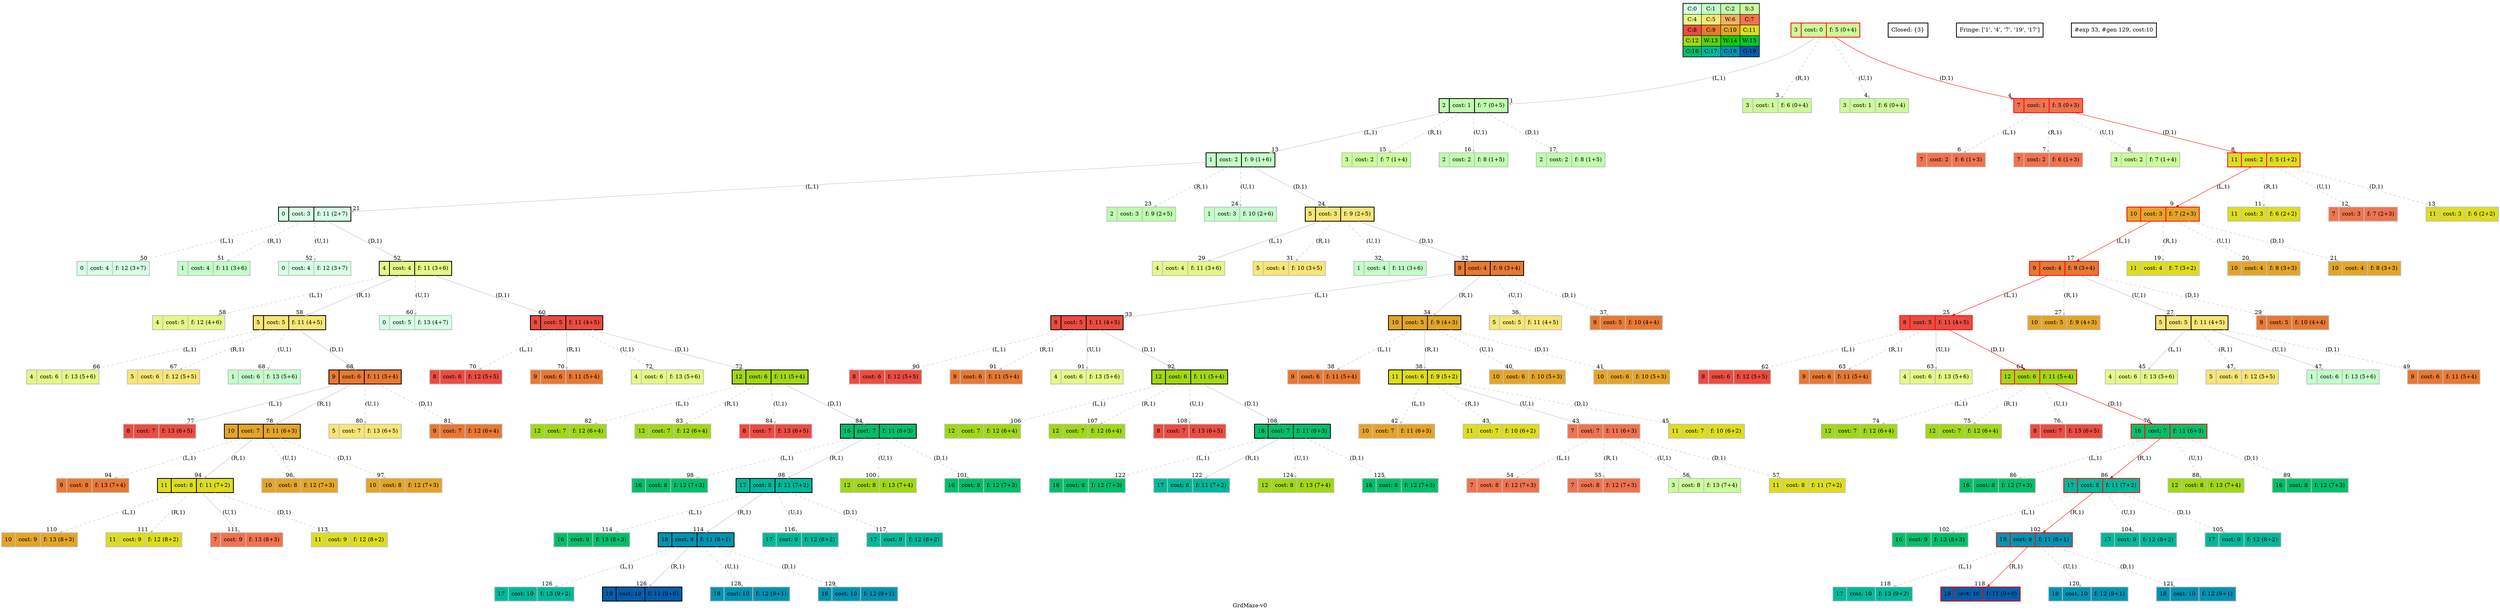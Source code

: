 digraph GrdMaze { label="GrdMaze-v0" nodesep=1 ranksep="1.2" node [shape=record penwidth=2] edge [arrowsize=0.7] 
subgraph MAP {label=Map;map [shape=plaintext label=<<table border="1" cellpadding="5" cellspacing="0" cellborder="1"><tr><td bgcolor="0.39803922 0.15947579 0.99679532 1.        ">C:0</td><td bgcolor="0.35098039 0.23194764 0.99315867 1.        ">C:1</td><td bgcolor="0.29607843 0.31486959 0.98720184 1.        ">C:2</td><td bgcolor="0.24901961 0.38410575 0.98063477 1.        ">S:3</td></tr><tr><td bgcolor="0.19411765 0.46220388 0.97128103 1.        ">C:4</td><td bgcolor="0.14705882 0.52643216 0.96182564 1.        ">C:5</td><td bgcolor="0.09215686 0.59770746 0.94913494 1.        ">W:6</td><td bgcolor="0.0372549  0.66454018 0.93467977 1.        ">C:7</td></tr><tr><td bgcolor="0.00980392 0.71791192 0.92090552 1.        ">C:8</td><td bgcolor="0.06470588 0.77520398 0.9032472  1.        ">C:9</td><td bgcolor="0.11176471 0.81974048 0.88677369 1.        ">C:10</td><td bgcolor="0.16666667 0.8660254  0.8660254  1.        ">C:11</td></tr><tr><td bgcolor="0.21372549 0.9005867  0.84695821 1.        ">C:12</td><td bgcolor="0.26862745 0.93467977 0.82325295 1.        ">W:13</td><td bgcolor="0.32352941 0.96182564 0.79801723 1.        ">W:14</td><td bgcolor="0.37058824 0.97940977 0.77520398 1.        ">W:15</td></tr><tr><td bgcolor="0.4254902  0.99315867 0.74725253 1.        ">C:16</td><td bgcolor="0.47254902 0.99907048 0.72218645 1.        ">C:17</td><td bgcolor="0.52745098 0.99907048 0.69169844 1.        ">C:18</td><td bgcolor="0.5745098  0.99315867 0.66454018 1.        ">G:19</td></tr></table>>]} 
"0_3" [label="<f0>3 |<f1> cost: 0 |<f2> f: 5 (0+4)", style=filled color=grey fillcolor="0.24901961 0.38410575 0.98063477 1.        "];  
"0_3" [label="<f0>3 |<f1> cost: 0 |<f2> f: 5 (0+4)", style=filled color=black color=red fillcolor="0.24901961 0.38410575 0.98063477 1.        "];  "0_3.2-0" [label="<f0>2 |<f1> cost: 1 |<f2> f: 7 (0+5)", style=filled color=grey fillcolor="0.29607843 0.31486959 0.98720184 1.        "];   "0_3" -> "0_3.2-0" [label="(L,1)" headlabel=" 1 " style="" color=grey ]; "0_c" [label="Closed: {3}" shape=box]; "0_fr" [label="Fringe: []" shape=box];
"0_3.3-1" [label="<f0>3 |<f1> cost: 1 |<f2> f: 6 (0+4)", style=filled color=grey fillcolor="0.24901961 0.38410575 0.98063477 1.        "];   "0_3" -> "0_3.3-1" [label="(R,1)" headlabel=" 3 " style="dashed" color=grey ]; "0_c" [label="Closed: {3}" shape=box]; "0_fr" [label="Fringe: ['2']" shape=box];
"0_3.3-2" [label="<f0>3 |<f1> cost: 1 |<f2> f: 6 (0+4)", style=filled color=grey fillcolor="0.24901961 0.38410575 0.98063477 1.        "];   "0_3" -> "0_3.3-2" [label="(U,1)" headlabel=" 4 " style="dashed" color=grey ]; "0_c" [label="Closed: {3}" shape=box]; "0_fr" [label="Fringe: ['2']" shape=box];
"0_3.7-3" [label="<f0>7 |<f1> cost: 1 |<f2> f: 5 (0+3)", style=filled color=grey color=red fillcolor="0.0372549  0.66454018 0.93467977 1.        "];   "0_3" -> "0_3.7-3" [label="(D,1)" headlabel=" 4 " style="" color=grey color=red ]; "0_c" [label="Closed: {3}" shape=box]; "0_fr" [label="Fringe: ['2']" shape=box];
"0_3.7.7-0" [label="<f0>7 |<f1> cost: 2 |<f2> f: 6 (1+3)", style=filled color=grey fillcolor="0.0372549  0.66454018 0.93467977 1.        "];   "0_3.7-3" -> "0_3.7.7-0" [label="(L,1)" headlabel=" 6 " style="dashed" color=grey ]; "0_c" [label="Closed: {3}" shape=box]; "0_fr" [label="Fringe: ['2']" shape=box];
"0_3.7.7-1" [label="<f0>7 |<f1> cost: 2 |<f2> f: 6 (1+3)", style=filled color=grey fillcolor="0.0372549  0.66454018 0.93467977 1.        "];   "0_3.7-3" -> "0_3.7.7-1" [label="(R,1)" headlabel=" 7 " style="dashed" color=grey ]; "0_c" [label="Closed: {3}" shape=box]; "0_fr" [label="Fringe: ['2']" shape=box];
"0_3.7.3-2" [label="<f0>3 |<f1> cost: 2 |<f2> f: 7 (1+4)", style=filled color=grey fillcolor="0.24901961 0.38410575 0.98063477 1.        "];   "0_3.7-3" -> "0_3.7.3-2" [label="(U,1)" headlabel=" 8 " style="dashed" color=grey ]; "0_c" [label="Closed: {3}" shape=box]; "0_fr" [label="Fringe: ['2']" shape=box];
"0_3.7-3" [label="<f0>7 |<f1> cost: 1 |<f2> f: 5 (0+3)", style=filled color=black color=red fillcolor="0.0372549  0.66454018 0.93467977 1.        "];  "0_3.7.11-3" [label="<f0>11 |<f1> cost: 2 |<f2> f: 5 (1+2)", style=filled color=grey color=red fillcolor="0.16666667 0.8660254  0.8660254  1.        "];   "0_3.7-3" -> "0_3.7.11-3" [label="(D,1)" headlabel=" 8 " style="" color=grey color=red ]; "0_c" [label="Closed: {3}" shape=box]; "0_fr" [label="Fringe: ['2']" shape=box];
"0_3.7.11-3" [label="<f0>11 |<f1> cost: 2 |<f2> f: 5 (1+2)", style=filled color=black color=red fillcolor="0.16666667 0.8660254  0.8660254  1.        "];  "0_3.7.11.10-0" [label="<f0>10 |<f1> cost: 3 |<f2> f: 7 (2+3)", style=filled color=grey color=red fillcolor="0.11176471 0.81974048 0.88677369 1.        "];   "0_3.7.11-3" -> "0_3.7.11.10-0" [label="(L,1)" headlabel=" 9 " style="" color=grey color=red ]; "0_c" [label="Closed: {3}" shape=box]; "0_fr" [label="Fringe: ['2']" shape=box];
"0_3.7.11.11-1" [label="<f0>11 |<f1> cost: 3 |<f2> f: 6 (2+2)", style=filled color=grey fillcolor="0.16666667 0.8660254  0.8660254  1.        "];   "0_3.7.11-3" -> "0_3.7.11.11-1" [label="(R,1)" headlabel=" 11 " style="dashed" color=grey ]; "0_c" [label="Closed: {3}" shape=box]; "0_fr" [label="Fringe: ['2', '10']" shape=box];
"0_3.7.11.7-2" [label="<f0>7 |<f1> cost: 3 |<f2> f: 7 (2+3)", style=filled color=grey fillcolor="0.0372549  0.66454018 0.93467977 1.        "];   "0_3.7.11-3" -> "0_3.7.11.7-2" [label="(U,1)" headlabel=" 12 " style="dashed" color=grey ]; "0_c" [label="Closed: {3}" shape=box]; "0_fr" [label="Fringe: ['2', '10']" shape=box];
"0_3.7.11.11-3" [label="<f0>11 |<f1> cost: 3 |<f2> f: 6 (2+2)", style=filled color=grey fillcolor="0.16666667 0.8660254  0.8660254  1.        "];   "0_3.7.11-3" -> "0_3.7.11.11-3" [label="(D,1)" headlabel=" 13 " style="dashed" color=grey ]; "0_c" [label="Closed: {3}" shape=box]; "0_fr" [label="Fringe: ['2', '10']" shape=box];
"0_3.2-0" [label="<f0>2 |<f1> cost: 1 |<f2> f: 7 (0+5)", style=filled color=black fillcolor="0.29607843 0.31486959 0.98720184 1.        "];  "0_3.2.1-0" [label="<f0>1 |<f1> cost: 2 |<f2> f: 9 (1+6)", style=filled color=grey fillcolor="0.35098039 0.23194764 0.99315867 1.        "];   "0_3.2-0" -> "0_3.2.1-0" [label="(L,1)" headlabel=" 13 " style="" color=grey ]; "0_c" [label="Closed: {3}" shape=box]; "0_fr" [label="Fringe: ['10']" shape=box];
"0_3.2.3-1" [label="<f0>3 |<f1> cost: 2 |<f2> f: 7 (1+4)", style=filled color=grey fillcolor="0.24901961 0.38410575 0.98063477 1.        "];   "0_3.2-0" -> "0_3.2.3-1" [label="(R,1)" headlabel=" 15 " style="dashed" color=grey ]; "0_c" [label="Closed: {3}" shape=box]; "0_fr" [label="Fringe: ['10', '1']" shape=box];
"0_3.2.2-2" [label="<f0>2 |<f1> cost: 2 |<f2> f: 8 (1+5)", style=filled color=grey fillcolor="0.29607843 0.31486959 0.98720184 1.        "];   "0_3.2-0" -> "0_3.2.2-2" [label="(U,1)" headlabel=" 16 " style="dashed" color=grey ]; "0_c" [label="Closed: {3}" shape=box]; "0_fr" [label="Fringe: ['10', '1']" shape=box];
"0_3.2.2-3" [label="<f0>2 |<f1> cost: 2 |<f2> f: 8 (1+5)", style=filled color=grey fillcolor="0.29607843 0.31486959 0.98720184 1.        "];   "0_3.2-0" -> "0_3.2.2-3" [label="(D,1)" headlabel=" 17 " style="dashed" color=grey ]; "0_c" [label="Closed: {3}" shape=box]; "0_fr" [label="Fringe: ['10', '1']" shape=box];
"0_3.7.11.10-0" [label="<f0>10 |<f1> cost: 3 |<f2> f: 7 (2+3)", style=filled color=black color=red fillcolor="0.11176471 0.81974048 0.88677369 1.        "];  "0_3.7.11.10.9-0" [label="<f0>9 |<f1> cost: 4 |<f2> f: 9 (3+4)", style=filled color=grey color=red fillcolor="0.06470588 0.77520398 0.9032472  1.        "];   "0_3.7.11.10-0" -> "0_3.7.11.10.9-0" [label="(L,1)" headlabel=" 17 " style="" color=grey color=red ]; "0_c" [label="Closed: {3}" shape=box]; "0_fr" [label="Fringe: ['1']" shape=box];
"0_3.7.11.10.11-1" [label="<f0>11 |<f1> cost: 4 |<f2> f: 7 (3+2)", style=filled color=grey fillcolor="0.16666667 0.8660254  0.8660254  1.        "];   "0_3.7.11.10-0" -> "0_3.7.11.10.11-1" [label="(R,1)" headlabel=" 19 " style="dashed" color=grey ]; "0_c" [label="Closed: {3}" shape=box]; "0_fr" [label="Fringe: ['1', '9']" shape=box];
"0_3.7.11.10.10-2" [label="<f0>10 |<f1> cost: 4 |<f2> f: 8 (3+3)", style=filled color=grey fillcolor="0.11176471 0.81974048 0.88677369 1.        "];   "0_3.7.11.10-0" -> "0_3.7.11.10.10-2" [label="(U,1)" headlabel=" 20 " style="dashed" color=grey ]; "0_c" [label="Closed: {3}" shape=box]; "0_fr" [label="Fringe: ['1', '9']" shape=box];
"0_3.7.11.10.10-3" [label="<f0>10 |<f1> cost: 4 |<f2> f: 8 (3+3)", style=filled color=grey fillcolor="0.11176471 0.81974048 0.88677369 1.        "];   "0_3.7.11.10-0" -> "0_3.7.11.10.10-3" [label="(D,1)" headlabel=" 21 " style="dashed" color=grey ]; "0_c" [label="Closed: {3}" shape=box]; "0_fr" [label="Fringe: ['1', '9']" shape=box];
"0_3.2.1-0" [label="<f0>1 |<f1> cost: 2 |<f2> f: 9 (1+6)", style=filled color=black fillcolor="0.35098039 0.23194764 0.99315867 1.        "];  "0_3.2.1.0-0" [label="<f0>0 |<f1> cost: 3 |<f2> f: 11 (2+7)", style=filled color=grey fillcolor="0.39803922 0.15947579 0.99679532 1.        "];   "0_3.2.1-0" -> "0_3.2.1.0-0" [label="(L,1)" headlabel=" 21 " style="" color=grey ]; "0_c" [label="Closed: {3}" shape=box]; "0_fr" [label="Fringe: ['9']" shape=box];
"0_3.2.1.2-1" [label="<f0>2 |<f1> cost: 3 |<f2> f: 9 (2+5)", style=filled color=grey fillcolor="0.29607843 0.31486959 0.98720184 1.        "];   "0_3.2.1-0" -> "0_3.2.1.2-1" [label="(R,1)" headlabel=" 23 " style="dashed" color=grey ]; "0_c" [label="Closed: {3}" shape=box]; "0_fr" [label="Fringe: ['9', '0']" shape=box];
"0_3.2.1.1-2" [label="<f0>1 |<f1> cost: 3 |<f2> f: 10 (2+6)", style=filled color=grey fillcolor="0.35098039 0.23194764 0.99315867 1.        "];   "0_3.2.1-0" -> "0_3.2.1.1-2" [label="(U,1)" headlabel=" 24 " style="dashed" color=grey ]; "0_c" [label="Closed: {3}" shape=box]; "0_fr" [label="Fringe: ['9', '0']" shape=box];
"0_3.2.1.5-3" [label="<f0>5 |<f1> cost: 3 |<f2> f: 9 (2+5)", style=filled color=grey fillcolor="0.14705882 0.52643216 0.96182564 1.        "];   "0_3.2.1-0" -> "0_3.2.1.5-3" [label="(D,1)" headlabel=" 24 " style="" color=grey ]; "0_c" [label="Closed: {3}" shape=box]; "0_fr" [label="Fringe: ['9', '0']" shape=box];
"0_3.7.11.10.9-0" [label="<f0>9 |<f1> cost: 4 |<f2> f: 9 (3+4)", style=filled color=black color=red fillcolor="0.06470588 0.77520398 0.9032472  1.        "];  "0_3.7.11.10.9.8-0" [label="<f0>8 |<f1> cost: 5 |<f2> f: 11 (4+5)", style=filled color=grey color=red fillcolor="0.00980392 0.71791192 0.92090552 1.        "];   "0_3.7.11.10.9-0" -> "0_3.7.11.10.9.8-0" [label="(L,1)" headlabel=" 25 " style="" color=grey color=red ]; "0_c" [label="Closed: {3}" shape=box]; "0_fr" [label="Fringe: ['0', '5']" shape=box];
"0_3.7.11.10.9.10-1" [label="<f0>10 |<f1> cost: 5 |<f2> f: 9 (4+3)", style=filled color=grey fillcolor="0.11176471 0.81974048 0.88677369 1.        "];   "0_3.7.11.10.9-0" -> "0_3.7.11.10.9.10-1" [label="(R,1)" headlabel=" 27 " style="dashed" color=grey ]; "0_c" [label="Closed: {3}" shape=box]; "0_fr" [label="Fringe: ['0', '5', '8']" shape=box];
"0_3.7.11.10.9.5-2" [label="<f0>5 |<f1> cost: 5 |<f2> f: 11 (4+5)", style=filled color=grey fillcolor="0.14705882 0.52643216 0.96182564 1.        "];   "0_3.7.11.10.9-0" -> "0_3.7.11.10.9.5-2" [label="(U,1)" headlabel=" 27 " style="" color=grey ]; "0_c" [label="Closed: {3}" shape=box]; "0_fr" [label="Fringe: ['0', '5', '8']" shape=box];
"0_3.7.11.10.9.9-3" [label="<f0>9 |<f1> cost: 5 |<f2> f: 10 (4+4)", style=filled color=grey fillcolor="0.06470588 0.77520398 0.9032472  1.        "];   "0_3.7.11.10.9-0" -> "0_3.7.11.10.9.9-3" [label="(D,1)" headlabel=" 29 " style="dashed" color=grey ]; "0_c" [label="Closed: {3}" shape=box]; "0_fr" [label="Fringe: ['0', '5', '8']" shape=box];
"0_3.2.1.5-3" [label="<f0>5 |<f1> cost: 3 |<f2> f: 9 (2+5)", style=filled color=black fillcolor="0.14705882 0.52643216 0.96182564 1.        "];  "0_3.2.1.5.4-0" [label="<f0>4 |<f1> cost: 4 |<f2> f: 11 (3+6)", style=filled color=grey fillcolor="0.19411765 0.46220388 0.97128103 1.        "];   "0_3.2.1.5-3" -> "0_3.2.1.5.4-0" [label="(L,1)" headlabel=" 29 " style="" color=grey ]; "0_c" [label="Closed: {3}" shape=box]; "0_fr" [label="Fringe: ['0', '8']" shape=box];
"0_3.2.1.5.5-1" [label="<f0>5 |<f1> cost: 4 |<f2> f: 10 (3+5)", style=filled color=grey fillcolor="0.14705882 0.52643216 0.96182564 1.        "];   "0_3.2.1.5-3" -> "0_3.2.1.5.5-1" [label="(R,1)" headlabel=" 31 " style="dashed" color=grey ]; "0_c" [label="Closed: {3}" shape=box]; "0_fr" [label="Fringe: ['0', '8', '4']" shape=box];
"0_3.2.1.5.1-2" [label="<f0>1 |<f1> cost: 4 |<f2> f: 11 (3+6)", style=filled color=grey fillcolor="0.35098039 0.23194764 0.99315867 1.        "];   "0_3.2.1.5-3" -> "0_3.2.1.5.1-2" [label="(U,1)" headlabel=" 32 " style="dashed" color=grey ]; "0_c" [label="Closed: {3}" shape=box]; "0_fr" [label="Fringe: ['0', '8', '4']" shape=box];
"0_3.2.1.5.9-3" [label="<f0>9 |<f1> cost: 4 |<f2> f: 9 (3+4)", style=filled color=grey fillcolor="0.06470588 0.77520398 0.9032472  1.        "];   "0_3.2.1.5-3" -> "0_3.2.1.5.9-3" [label="(D,1)" headlabel=" 32 " style="" color=grey ]; "0_c" [label="Closed: {3}" shape=box]; "0_fr" [label="Fringe: ['0', '8', '4']" shape=box];
"0_3.2.1.5.9-3" [label="<f0>9 |<f1> cost: 4 |<f2> f: 9 (3+4)", style=filled color=black fillcolor="0.06470588 0.77520398 0.9032472  1.        "];  "0_3.2.1.5.9.8-0" [label="<f0>8 |<f1> cost: 5 |<f2> f: 11 (4+5)", style=filled color=grey fillcolor="0.00980392 0.71791192 0.92090552 1.        "];   "0_3.2.1.5.9-3" -> "0_3.2.1.5.9.8-0" [label="(L,1)" headlabel=" 33 " style="" color=grey ]; "0_c" [label="Closed: {3}" shape=box]; "0_fr" [label="Fringe: ['0', '8', '4']" shape=box];
"0_3.2.1.5.9.10-1" [label="<f0>10 |<f1> cost: 5 |<f2> f: 9 (4+3)", style=filled color=grey fillcolor="0.11176471 0.81974048 0.88677369 1.        "];   "0_3.2.1.5.9-3" -> "0_3.2.1.5.9.10-1" [label="(R,1)" headlabel=" 34 " style="" color=grey ]; "0_c" [label="Closed: {3}" shape=box]; "0_fr" [label="Fringe: ['0', '8', '4']" shape=box];
"0_3.2.1.5.9.5-2" [label="<f0>5 |<f1> cost: 5 |<f2> f: 11 (4+5)", style=filled color=grey fillcolor="0.14705882 0.52643216 0.96182564 1.        "];   "0_3.2.1.5.9-3" -> "0_3.2.1.5.9.5-2" [label="(U,1)" headlabel=" 36 " style="dashed" color=grey ]; "0_c" [label="Closed: {3}" shape=box]; "0_fr" [label="Fringe: ['0', '8', '4', '10']" shape=box];
"0_3.2.1.5.9.9-3" [label="<f0>9 |<f1> cost: 5 |<f2> f: 10 (4+4)", style=filled color=grey fillcolor="0.06470588 0.77520398 0.9032472  1.        "];   "0_3.2.1.5.9-3" -> "0_3.2.1.5.9.9-3" [label="(D,1)" headlabel=" 37 " style="dashed" color=grey ]; "0_c" [label="Closed: {3}" shape=box]; "0_fr" [label="Fringe: ['0', '8', '4', '10']" shape=box];
"0_3.2.1.5.9.10.9-0" [label="<f0>9 |<f1> cost: 6 |<f2> f: 11 (5+4)", style=filled color=grey fillcolor="0.06470588 0.77520398 0.9032472  1.        "];   "0_3.2.1.5.9.10-1" -> "0_3.2.1.5.9.10.9-0" [label="(L,1)" headlabel=" 38 " style="dashed" color=grey ]; "0_c" [label="Closed: {3}" shape=box]; "0_fr" [label="Fringe: ['0', '8', '4']" shape=box];
"0_3.2.1.5.9.10-1" [label="<f0>10 |<f1> cost: 5 |<f2> f: 9 (4+3)", style=filled color=black fillcolor="0.11176471 0.81974048 0.88677369 1.        "];  "0_3.2.1.5.9.10.11-1" [label="<f0>11 |<f1> cost: 6 |<f2> f: 9 (5+2)", style=filled color=grey fillcolor="0.16666667 0.8660254  0.8660254  1.        "];   "0_3.2.1.5.9.10-1" -> "0_3.2.1.5.9.10.11-1" [label="(R,1)" headlabel=" 38 " style="" color=grey ]; "0_c" [label="Closed: {3}" shape=box]; "0_fr" [label="Fringe: ['0', '8', '4']" shape=box];
"0_3.2.1.5.9.10.10-2" [label="<f0>10 |<f1> cost: 6 |<f2> f: 10 (5+3)", style=filled color=grey fillcolor="0.11176471 0.81974048 0.88677369 1.        "];   "0_3.2.1.5.9.10-1" -> "0_3.2.1.5.9.10.10-2" [label="(U,1)" headlabel=" 40 " style="dashed" color=grey ]; "0_c" [label="Closed: {3}" shape=box]; "0_fr" [label="Fringe: ['0', '8', '4', '11']" shape=box];
"0_3.2.1.5.9.10.10-3" [label="<f0>10 |<f1> cost: 6 |<f2> f: 10 (5+3)", style=filled color=grey fillcolor="0.11176471 0.81974048 0.88677369 1.        "];   "0_3.2.1.5.9.10-1" -> "0_3.2.1.5.9.10.10-3" [label="(D,1)" headlabel=" 41 " style="dashed" color=grey ]; "0_c" [label="Closed: {3}" shape=box]; "0_fr" [label="Fringe: ['0', '8', '4', '11']" shape=box];
"0_3.2.1.5.9.10.11.10-0" [label="<f0>10 |<f1> cost: 7 |<f2> f: 11 (6+3)", style=filled color=grey fillcolor="0.11176471 0.81974048 0.88677369 1.        "];   "0_3.2.1.5.9.10.11-1" -> "0_3.2.1.5.9.10.11.10-0" [label="(L,1)" headlabel=" 42 " style="dashed" color=grey ]; "0_c" [label="Closed: {3}" shape=box]; "0_fr" [label="Fringe: ['0', '8', '4']" shape=box];
"0_3.2.1.5.9.10.11.11-1" [label="<f0>11 |<f1> cost: 7 |<f2> f: 10 (6+2)", style=filled color=grey fillcolor="0.16666667 0.8660254  0.8660254  1.        "];   "0_3.2.1.5.9.10.11-1" -> "0_3.2.1.5.9.10.11.11-1" [label="(R,1)" headlabel=" 43 " style="dashed" color=grey ]; "0_c" [label="Closed: {3}" shape=box]; "0_fr" [label="Fringe: ['0', '8', '4']" shape=box];
"0_3.2.1.5.9.10.11-1" [label="<f0>11 |<f1> cost: 6 |<f2> f: 9 (5+2)", style=filled color=black fillcolor="0.16666667 0.8660254  0.8660254  1.        "];  "0_3.2.1.5.9.10.11.7-2" [label="<f0>7 |<f1> cost: 7 |<f2> f: 11 (6+3)", style=filled color=grey fillcolor="0.0372549  0.66454018 0.93467977 1.        "];   "0_3.2.1.5.9.10.11-1" -> "0_3.2.1.5.9.10.11.7-2" [label="(U,1)" headlabel=" 43 " style="" color=grey ]; "0_c" [label="Closed: {3}" shape=box]; "0_fr" [label="Fringe: ['0', '8', '4']" shape=box];
"0_3.2.1.5.9.10.11.11-3" [label="<f0>11 |<f1> cost: 7 |<f2> f: 10 (6+2)", style=filled color=grey fillcolor="0.16666667 0.8660254  0.8660254  1.        "];   "0_3.2.1.5.9.10.11-1" -> "0_3.2.1.5.9.10.11.11-3" [label="(D,1)" headlabel=" 45 " style="dashed" color=grey ]; "0_c" [label="Closed: {3}" shape=box]; "0_fr" [label="Fringe: ['0', '8', '4', '7']" shape=box];
"0_3.7.11.10.9.5-2" [label="<f0>5 |<f1> cost: 5 |<f2> f: 11 (4+5)", style=filled color=black fillcolor="0.14705882 0.52643216 0.96182564 1.        "];  "0_3.7.11.10.9.5.4-0" [label="<f0>4 |<f1> cost: 6 |<f2> f: 13 (5+6)", style=filled color=grey fillcolor="0.19411765 0.46220388 0.97128103 1.        "];   "0_3.7.11.10.9.5-2" -> "0_3.7.11.10.9.5.4-0" [label="(L,1)" headlabel=" 45 " style="" color=grey ]; "0_c" [label="Closed: {3}" shape=box]; "0_fr" [label="Fringe: ['0', '8', '4', '7']" shape=box];
"0_3.7.11.10.9.5.5-1" [label="<f0>5 |<f1> cost: 6 |<f2> f: 12 (5+5)", style=filled color=grey fillcolor="0.14705882 0.52643216 0.96182564 1.        "];   "0_3.7.11.10.9.5-2" -> "0_3.7.11.10.9.5.5-1" [label="(R,1)" headlabel=" 47 " style="dashed" color=grey ]; "0_c" [label="Closed: {3}" shape=box]; "0_fr" [label="Fringe: ['0', '8', '4', '7']" shape=box];
"0_3.7.11.10.9.5.1-2" [label="<f0>1 |<f1> cost: 6 |<f2> f: 13 (5+6)", style=filled color=grey fillcolor="0.35098039 0.23194764 0.99315867 1.        "];   "0_3.7.11.10.9.5-2" -> "0_3.7.11.10.9.5.1-2" [label="(U,1)" headlabel=" 47 " style="" color=grey ]; "0_c" [label="Closed: {3}" shape=box]; "0_fr" [label="Fringe: ['0', '8', '4', '7']" shape=box];
"0_3.7.11.10.9.5.9-3" [label="<f0>9 |<f1> cost: 6 |<f2> f: 11 (5+4)", style=filled color=grey fillcolor="0.06470588 0.77520398 0.9032472  1.        "];   "0_3.7.11.10.9.5-2" -> "0_3.7.11.10.9.5.9-3" [label="(D,1)" headlabel=" 49 " style="dashed" color=grey ]; "0_c" [label="Closed: {3}" shape=box]; "0_fr" [label="Fringe: ['0', '8', '4', '7', '1']" shape=box];
"0_3.2.1.0.0-0" [label="<f0>0 |<f1> cost: 4 |<f2> f: 12 (3+7)", style=filled color=grey fillcolor="0.39803922 0.15947579 0.99679532 1.        "];   "0_3.2.1.0-0" -> "0_3.2.1.0.0-0" [label="(L,1)" headlabel=" 50 " style="dashed" color=grey ]; "0_c" [label="Closed: {3}" shape=box]; "0_fr" [label="Fringe: ['8', '4', '7', '1']" shape=box];
"0_3.2.1.0.1-1" [label="<f0>1 |<f1> cost: 4 |<f2> f: 11 (3+6)", style=filled color=grey fillcolor="0.35098039 0.23194764 0.99315867 1.        "];   "0_3.2.1.0-0" -> "0_3.2.1.0.1-1" [label="(R,1)" headlabel=" 51 " style="dashed" color=grey ]; "0_c" [label="Closed: {3}" shape=box]; "0_fr" [label="Fringe: ['8', '4', '7', '1']" shape=box];
"0_3.2.1.0.0-2" [label="<f0>0 |<f1> cost: 4 |<f2> f: 12 (3+7)", style=filled color=grey fillcolor="0.39803922 0.15947579 0.99679532 1.        "];   "0_3.2.1.0-0" -> "0_3.2.1.0.0-2" [label="(U,1)" headlabel=" 52 " style="dashed" color=grey ]; "0_c" [label="Closed: {3}" shape=box]; "0_fr" [label="Fringe: ['8', '4', '7', '1']" shape=box];
"0_3.2.1.0-0" [label="<f0>0 |<f1> cost: 3 |<f2> f: 11 (2+7)", style=filled color=black fillcolor="0.39803922 0.15947579 0.99679532 1.        "];  "0_3.2.1.0.4-3" [label="<f0>4 |<f1> cost: 4 |<f2> f: 11 (3+6)", style=filled color=grey fillcolor="0.19411765 0.46220388 0.97128103 1.        "];   "0_3.2.1.0-0" -> "0_3.2.1.0.4-3" [label="(D,1)" headlabel=" 52 " style="" color=grey ]; "0_c" [label="Closed: {3}" shape=box]; "0_fr" [label="Fringe: ['8', '4', '7', '1']" shape=box];
"0_3.2.1.5.9.10.11.7.7-0" [label="<f0>7 |<f1> cost: 8 |<f2> f: 12 (7+3)", style=filled color=grey fillcolor="0.0372549  0.66454018 0.93467977 1.        "];   "0_3.2.1.5.9.10.11.7-2" -> "0_3.2.1.5.9.10.11.7.7-0" [label="(L,1)" headlabel=" 54 " style="dashed" color=grey ]; "0_c" [label="Closed: {3}" shape=box]; "0_fr" [label="Fringe: ['8', '4', '1']" shape=box];
"0_3.2.1.5.9.10.11.7.7-1" [label="<f0>7 |<f1> cost: 8 |<f2> f: 12 (7+3)", style=filled color=grey fillcolor="0.0372549  0.66454018 0.93467977 1.        "];   "0_3.2.1.5.9.10.11.7-2" -> "0_3.2.1.5.9.10.11.7.7-1" [label="(R,1)" headlabel=" 55 " style="dashed" color=grey ]; "0_c" [label="Closed: {3}" shape=box]; "0_fr" [label="Fringe: ['8', '4', '1']" shape=box];
"0_3.2.1.5.9.10.11.7.3-2" [label="<f0>3 |<f1> cost: 8 |<f2> f: 13 (7+4)", style=filled color=grey fillcolor="0.24901961 0.38410575 0.98063477 1.        "];   "0_3.2.1.5.9.10.11.7-2" -> "0_3.2.1.5.9.10.11.7.3-2" [label="(U,1)" headlabel=" 56 " style="dashed" color=grey ]; "0_c" [label="Closed: {3}" shape=box]; "0_fr" [label="Fringe: ['8', '4', '1']" shape=box];
"0_3.2.1.5.9.10.11.7.11-3" [label="<f0>11 |<f1> cost: 8 |<f2> f: 11 (7+2)", style=filled color=grey fillcolor="0.16666667 0.8660254  0.8660254  1.        "];   "0_3.2.1.5.9.10.11.7-2" -> "0_3.2.1.5.9.10.11.7.11-3" [label="(D,1)" headlabel=" 57 " style="dashed" color=grey ]; "0_c" [label="Closed: {3}" shape=box]; "0_fr" [label="Fringe: ['8', '4', '1']" shape=box];
"0_3.2.1.0.4.4-0" [label="<f0>4 |<f1> cost: 5 |<f2> f: 12 (4+6)", style=filled color=grey fillcolor="0.19411765 0.46220388 0.97128103 1.        "];   "0_3.2.1.0.4-3" -> "0_3.2.1.0.4.4-0" [label="(L,1)" headlabel=" 58 " style="dashed" color=grey ]; "0_c" [label="Closed: {3}" shape=box]; "0_fr" [label="Fringe: ['8', '1']" shape=box];
"0_3.2.1.0.4-3" [label="<f0>4 |<f1> cost: 4 |<f2> f: 11 (3+6)", style=filled color=black fillcolor="0.19411765 0.46220388 0.97128103 1.        "];  "0_3.2.1.0.4.5-1" [label="<f0>5 |<f1> cost: 5 |<f2> f: 11 (4+5)", style=filled color=grey fillcolor="0.14705882 0.52643216 0.96182564 1.        "];   "0_3.2.1.0.4-3" -> "0_3.2.1.0.4.5-1" [label="(R,1)" headlabel=" 58 " style="" color=grey ]; "0_c" [label="Closed: {3}" shape=box]; "0_fr" [label="Fringe: ['8', '1']" shape=box];
"0_3.2.1.0.4.0-2" [label="<f0>0 |<f1> cost: 5 |<f2> f: 13 (4+7)", style=filled color=grey fillcolor="0.39803922 0.15947579 0.99679532 1.        "];   "0_3.2.1.0.4-3" -> "0_3.2.1.0.4.0-2" [label="(U,1)" headlabel=" 60 " style="dashed" color=grey ]; "0_c" [label="Closed: {3}" shape=box]; "0_fr" [label="Fringe: ['8', '1', '5']" shape=box];
"0_3.2.1.0.4.8-3" [label="<f0>8 |<f1> cost: 5 |<f2> f: 11 (4+5)", style=filled color=grey fillcolor="0.00980392 0.71791192 0.92090552 1.        "];   "0_3.2.1.0.4-3" -> "0_3.2.1.0.4.8-3" [label="(D,1)" headlabel=" 60 " style="" color=grey ]; "0_c" [label="Closed: {3}" shape=box]; "0_fr" [label="Fringe: ['8', '1', '5']" shape=box];
"0_3.7.11.10.9.8.8-0" [label="<f0>8 |<f1> cost: 6 |<f2> f: 12 (5+5)", style=filled color=grey fillcolor="0.00980392 0.71791192 0.92090552 1.        "];   "0_3.7.11.10.9.8-0" -> "0_3.7.11.10.9.8.8-0" [label="(L,1)" headlabel=" 62 " style="dashed" color=grey ]; "0_c" [label="Closed: {3}" shape=box]; "0_fr" [label="Fringe: ['1', '5']" shape=box];
"0_3.7.11.10.9.8.9-1" [label="<f0>9 |<f1> cost: 6 |<f2> f: 11 (5+4)", style=filled color=grey fillcolor="0.06470588 0.77520398 0.9032472  1.        "];   "0_3.7.11.10.9.8-0" -> "0_3.7.11.10.9.8.9-1" [label="(R,1)" headlabel=" 63 " style="dashed" color=grey ]; "0_c" [label="Closed: {3}" shape=box]; "0_fr" [label="Fringe: ['1', '5']" shape=box];
"0_3.7.11.10.9.8-0" [label="<f0>8 |<f1> cost: 5 |<f2> f: 11 (4+5)", style=filled color=black color=red fillcolor="0.00980392 0.71791192 0.92090552 1.        "];  "0_3.7.11.10.9.8.4-2" [label="<f0>4 |<f1> cost: 6 |<f2> f: 13 (5+6)", style=filled color=grey fillcolor="0.19411765 0.46220388 0.97128103 1.        "];   "0_3.7.11.10.9.8-0" -> "0_3.7.11.10.9.8.4-2" [label="(U,1)" headlabel=" 63 " style="" color=grey ]; "0_c" [label="Closed: {3}" shape=box]; "0_fr" [label="Fringe: ['1', '5']" shape=box];
"0_3.7.11.10.9.8.12-3" [label="<f0>12 |<f1> cost: 6 |<f2> f: 11 (5+4)", style=filled color=grey color=red fillcolor="0.21372549 0.9005867  0.84695821 1.        "];   "0_3.7.11.10.9.8-0" -> "0_3.7.11.10.9.8.12-3" [label="(D,1)" headlabel=" 64 " style="" color=grey color=red ]; "0_c" [label="Closed: {3}" shape=box]; "0_fr" [label="Fringe: ['1', '5', '4']" shape=box];
"0_3.2.1.0.4.5.4-0" [label="<f0>4 |<f1> cost: 6 |<f2> f: 13 (5+6)", style=filled color=grey fillcolor="0.19411765 0.46220388 0.97128103 1.        "];   "0_3.2.1.0.4.5-1" -> "0_3.2.1.0.4.5.4-0" [label="(L,1)" headlabel=" 66 " style="dashed" color=grey ]; "0_c" [label="Closed: {3}" shape=box]; "0_fr" [label="Fringe: ['1', '4', '12']" shape=box];
"0_3.2.1.0.4.5.5-1" [label="<f0>5 |<f1> cost: 6 |<f2> f: 12 (5+5)", style=filled color=grey fillcolor="0.14705882 0.52643216 0.96182564 1.        "];   "0_3.2.1.0.4.5-1" -> "0_3.2.1.0.4.5.5-1" [label="(R,1)" headlabel=" 67 " style="dashed" color=grey ]; "0_c" [label="Closed: {3}" shape=box]; "0_fr" [label="Fringe: ['1', '4', '12']" shape=box];
"0_3.2.1.0.4.5.1-2" [label="<f0>1 |<f1> cost: 6 |<f2> f: 13 (5+6)", style=filled color=grey fillcolor="0.35098039 0.23194764 0.99315867 1.        "];   "0_3.2.1.0.4.5-1" -> "0_3.2.1.0.4.5.1-2" [label="(U,1)" headlabel=" 68 " style="dashed" color=grey ]; "0_c" [label="Closed: {3}" shape=box]; "0_fr" [label="Fringe: ['1', '4', '12']" shape=box];
"0_3.2.1.0.4.5-1" [label="<f0>5 |<f1> cost: 5 |<f2> f: 11 (4+5)", style=filled color=black fillcolor="0.14705882 0.52643216 0.96182564 1.        "];  "0_3.2.1.0.4.5.9-3" [label="<f0>9 |<f1> cost: 6 |<f2> f: 11 (5+4)", style=filled color=grey fillcolor="0.06470588 0.77520398 0.9032472  1.        "];   "0_3.2.1.0.4.5-1" -> "0_3.2.1.0.4.5.9-3" [label="(D,1)" headlabel=" 68 " style="" color=grey ]; "0_c" [label="Closed: {3}" shape=box]; "0_fr" [label="Fringe: ['1', '4', '12']" shape=box];
"0_3.2.1.0.4.8.8-0" [label="<f0>8 |<f1> cost: 6 |<f2> f: 12 (5+5)", style=filled color=grey fillcolor="0.00980392 0.71791192 0.92090552 1.        "];   "0_3.2.1.0.4.8-3" -> "0_3.2.1.0.4.8.8-0" [label="(L,1)" headlabel=" 70 " style="dashed" color=grey ]; "0_c" [label="Closed: {3}" shape=box]; "0_fr" [label="Fringe: ['1', '4', '12', '9']" shape=box];
"0_3.2.1.0.4.8-3" [label="<f0>8 |<f1> cost: 5 |<f2> f: 11 (4+5)", style=filled color=black fillcolor="0.00980392 0.71791192 0.92090552 1.        "];  "0_3.2.1.0.4.8.9-1" [label="<f0>9 |<f1> cost: 6 |<f2> f: 11 (5+4)", style=filled color=grey fillcolor="0.06470588 0.77520398 0.9032472  1.        "];   "0_3.2.1.0.4.8-3" -> "0_3.2.1.0.4.8.9-1" [label="(R,1)" headlabel=" 70 " style="" color=grey ]; "0_c" [label="Closed: {3}" shape=box]; "0_fr" [label="Fringe: ['1', '4', '12', '9']" shape=box];
"0_3.2.1.0.4.8.4-2" [label="<f0>4 |<f1> cost: 6 |<f2> f: 13 (5+6)", style=filled color=grey fillcolor="0.19411765 0.46220388 0.97128103 1.        "];   "0_3.2.1.0.4.8-3" -> "0_3.2.1.0.4.8.4-2" [label="(U,1)" headlabel=" 72 " style="dashed" color=grey ]; "0_c" [label="Closed: {3}" shape=box]; "0_fr" [label="Fringe: ['1', '4', '12', '9']" shape=box];
"0_3.2.1.0.4.8.12-3" [label="<f0>12 |<f1> cost: 6 |<f2> f: 11 (5+4)", style=filled color=grey fillcolor="0.21372549 0.9005867  0.84695821 1.        "];   "0_3.2.1.0.4.8-3" -> "0_3.2.1.0.4.8.12-3" [label="(D,1)" headlabel=" 72 " style="" color=grey ]; "0_c" [label="Closed: {3}" shape=box]; "0_fr" [label="Fringe: ['1', '4', '12', '9']" shape=box];
"0_3.7.11.10.9.8.12.12-0" [label="<f0>12 |<f1> cost: 7 |<f2> f: 12 (6+4)", style=filled color=grey fillcolor="0.21372549 0.9005867  0.84695821 1.        "];   "0_3.7.11.10.9.8.12-3" -> "0_3.7.11.10.9.8.12.12-0" [label="(L,1)" headlabel=" 74 " style="dashed" color=grey ]; "0_c" [label="Closed: {3}" shape=box]; "0_fr" [label="Fringe: ['1', '4', '9']" shape=box];
"0_3.7.11.10.9.8.12.12-1" [label="<f0>12 |<f1> cost: 7 |<f2> f: 12 (6+4)", style=filled color=grey fillcolor="0.21372549 0.9005867  0.84695821 1.        "];   "0_3.7.11.10.9.8.12-3" -> "0_3.7.11.10.9.8.12.12-1" [label="(R,1)" headlabel=" 75 " style="dashed" color=grey ]; "0_c" [label="Closed: {3}" shape=box]; "0_fr" [label="Fringe: ['1', '4', '9']" shape=box];
"0_3.7.11.10.9.8.12.8-2" [label="<f0>8 |<f1> cost: 7 |<f2> f: 13 (6+5)", style=filled color=grey fillcolor="0.00980392 0.71791192 0.92090552 1.        "];   "0_3.7.11.10.9.8.12-3" -> "0_3.7.11.10.9.8.12.8-2" [label="(U,1)" headlabel=" 76 " style="dashed" color=grey ]; "0_c" [label="Closed: {3}" shape=box]; "0_fr" [label="Fringe: ['1', '4', '9']" shape=box];
"0_3.7.11.10.9.8.12-3" [label="<f0>12 |<f1> cost: 6 |<f2> f: 11 (5+4)", style=filled color=black color=red fillcolor="0.21372549 0.9005867  0.84695821 1.        "];  "0_3.7.11.10.9.8.12.16-3" [label="<f0>16 |<f1> cost: 7 |<f2> f: 11 (6+3)", style=filled color=grey color=red fillcolor="0.4254902  0.99315867 0.74725253 1.        "];   "0_3.7.11.10.9.8.12-3" -> "0_3.7.11.10.9.8.12.16-3" [label="(D,1)" headlabel=" 76 " style="" color=grey color=red ]; "0_c" [label="Closed: {3}" shape=box]; "0_fr" [label="Fringe: ['1', '4', '9']" shape=box];
"0_3.2.1.0.4.5.9-3" [label="<f0>9 |<f1> cost: 6 |<f2> f: 11 (5+4)", style=filled color=black fillcolor="0.06470588 0.77520398 0.9032472  1.        "];  "0_3.2.1.0.4.5.9.8-0" [label="<f0>8 |<f1> cost: 7 |<f2> f: 13 (6+5)", style=filled color=grey fillcolor="0.00980392 0.71791192 0.92090552 1.        "];   "0_3.2.1.0.4.5.9-3" -> "0_3.2.1.0.4.5.9.8-0" [label="(L,1)" headlabel=" 77 " style="" color=grey ]; "0_c" [label="Closed: {3}" shape=box]; "0_fr" [label="Fringe: ['1', '4', '16']" shape=box];
"0_3.2.1.0.4.5.9.10-1" [label="<f0>10 |<f1> cost: 7 |<f2> f: 11 (6+3)", style=filled color=grey fillcolor="0.11176471 0.81974048 0.88677369 1.        "];   "0_3.2.1.0.4.5.9-3" -> "0_3.2.1.0.4.5.9.10-1" [label="(R,1)" headlabel=" 78 " style="" color=grey ]; "0_c" [label="Closed: {3}" shape=box]; "0_fr" [label="Fringe: ['1', '4', '16', '8']" shape=box];
"0_3.2.1.0.4.5.9.5-2" [label="<f0>5 |<f1> cost: 7 |<f2> f: 13 (6+5)", style=filled color=grey fillcolor="0.14705882 0.52643216 0.96182564 1.        "];   "0_3.2.1.0.4.5.9-3" -> "0_3.2.1.0.4.5.9.5-2" [label="(U,1)" headlabel=" 80 " style="dashed" color=grey ]; "0_c" [label="Closed: {3}" shape=box]; "0_fr" [label="Fringe: ['1', '4', '16', '8', '10']" shape=box];
"0_3.2.1.0.4.5.9.9-3" [label="<f0>9 |<f1> cost: 7 |<f2> f: 12 (6+4)", style=filled color=grey fillcolor="0.06470588 0.77520398 0.9032472  1.        "];   "0_3.2.1.0.4.5.9-3" -> "0_3.2.1.0.4.5.9.9-3" [label="(D,1)" headlabel=" 81 " style="dashed" color=grey ]; "0_c" [label="Closed: {3}" shape=box]; "0_fr" [label="Fringe: ['1', '4', '16', '8', '10']" shape=box];
"0_3.2.1.0.4.8.12.12-0" [label="<f0>12 |<f1> cost: 7 |<f2> f: 12 (6+4)", style=filled color=grey fillcolor="0.21372549 0.9005867  0.84695821 1.        "];   "0_3.2.1.0.4.8.12-3" -> "0_3.2.1.0.4.8.12.12-0" [label="(L,1)" headlabel=" 82 " style="dashed" color=grey ]; "0_c" [label="Closed: {3}" shape=box]; "0_fr" [label="Fringe: ['1', '4', '16', '8', '10']" shape=box];
"0_3.2.1.0.4.8.12.12-1" [label="<f0>12 |<f1> cost: 7 |<f2> f: 12 (6+4)", style=filled color=grey fillcolor="0.21372549 0.9005867  0.84695821 1.        "];   "0_3.2.1.0.4.8.12-3" -> "0_3.2.1.0.4.8.12.12-1" [label="(R,1)" headlabel=" 83 " style="dashed" color=grey ]; "0_c" [label="Closed: {3}" shape=box]; "0_fr" [label="Fringe: ['1', '4', '16', '8', '10']" shape=box];
"0_3.2.1.0.4.8.12.8-2" [label="<f0>8 |<f1> cost: 7 |<f2> f: 13 (6+5)", style=filled color=grey fillcolor="0.00980392 0.71791192 0.92090552 1.        "];   "0_3.2.1.0.4.8.12-3" -> "0_3.2.1.0.4.8.12.8-2" [label="(U,1)" headlabel=" 84 " style="dashed" color=grey ]; "0_c" [label="Closed: {3}" shape=box]; "0_fr" [label="Fringe: ['1', '4', '16', '8', '10']" shape=box];
"0_3.2.1.0.4.8.12-3" [label="<f0>12 |<f1> cost: 6 |<f2> f: 11 (5+4)", style=filled color=black fillcolor="0.21372549 0.9005867  0.84695821 1.        "];  "0_3.2.1.0.4.8.12.16-3" [label="<f0>16 |<f1> cost: 7 |<f2> f: 11 (6+3)", style=filled color=grey fillcolor="0.4254902  0.99315867 0.74725253 1.        "];   "0_3.2.1.0.4.8.12-3" -> "0_3.2.1.0.4.8.12.16-3" [label="(D,1)" headlabel=" 84 " style="" color=grey ]; "0_c" [label="Closed: {3}" shape=box]; "0_fr" [label="Fringe: ['1', '4', '16', '8', '10']" shape=box];
"0_3.7.11.10.9.8.12.16.16-0" [label="<f0>16 |<f1> cost: 8 |<f2> f: 12 (7+3)", style=filled color=grey fillcolor="0.4254902  0.99315867 0.74725253 1.        "];   "0_3.7.11.10.9.8.12.16-3" -> "0_3.7.11.10.9.8.12.16.16-0" [label="(L,1)" headlabel=" 86 " style="dashed" color=grey ]; "0_c" [label="Closed: {3}" shape=box]; "0_fr" [label="Fringe: ['1', '4', '8', '10']" shape=box];
"0_3.7.11.10.9.8.12.16-3" [label="<f0>16 |<f1> cost: 7 |<f2> f: 11 (6+3)", style=filled color=black color=red fillcolor="0.4254902  0.99315867 0.74725253 1.        "];  "0_3.7.11.10.9.8.12.16.17-1" [label="<f0>17 |<f1> cost: 8 |<f2> f: 11 (7+2)", style=filled color=grey color=red fillcolor="0.47254902 0.99907048 0.72218645 1.        "];   "0_3.7.11.10.9.8.12.16-3" -> "0_3.7.11.10.9.8.12.16.17-1" [label="(R,1)" headlabel=" 86 " style="" color=grey color=red ]; "0_c" [label="Closed: {3}" shape=box]; "0_fr" [label="Fringe: ['1', '4', '8', '10']" shape=box];
"0_3.7.11.10.9.8.12.16.12-2" [label="<f0>12 |<f1> cost: 8 |<f2> f: 13 (7+4)", style=filled color=grey fillcolor="0.21372549 0.9005867  0.84695821 1.        "];   "0_3.7.11.10.9.8.12.16-3" -> "0_3.7.11.10.9.8.12.16.12-2" [label="(U,1)" headlabel=" 88 " style="dashed" color=grey ]; "0_c" [label="Closed: {3}" shape=box]; "0_fr" [label="Fringe: ['1', '4', '8', '10', '17']" shape=box];
"0_3.7.11.10.9.8.12.16.16-3" [label="<f0>16 |<f1> cost: 8 |<f2> f: 12 (7+3)", style=filled color=grey fillcolor="0.4254902  0.99315867 0.74725253 1.        "];   "0_3.7.11.10.9.8.12.16-3" -> "0_3.7.11.10.9.8.12.16.16-3" [label="(D,1)" headlabel=" 89 " style="dashed" color=grey ]; "0_c" [label="Closed: {3}" shape=box]; "0_fr" [label="Fringe: ['1', '4', '8', '10', '17']" shape=box];
"0_3.2.1.5.9.8.8-0" [label="<f0>8 |<f1> cost: 6 |<f2> f: 12 (5+5)", style=filled color=grey fillcolor="0.00980392 0.71791192 0.92090552 1.        "];   "0_3.2.1.5.9.8-0" -> "0_3.2.1.5.9.8.8-0" [label="(L,1)" headlabel=" 90 " style="dashed" color=grey ]; "0_c" [label="Closed: {3}" shape=box]; "0_fr" [label="Fringe: ['1', '4', '10', '17']" shape=box];
"0_3.2.1.5.9.8.9-1" [label="<f0>9 |<f1> cost: 6 |<f2> f: 11 (5+4)", style=filled color=grey fillcolor="0.06470588 0.77520398 0.9032472  1.        "];   "0_3.2.1.5.9.8-0" -> "0_3.2.1.5.9.8.9-1" [label="(R,1)" headlabel=" 91 " style="dashed" color=grey ]; "0_c" [label="Closed: {3}" shape=box]; "0_fr" [label="Fringe: ['1', '4', '10', '17']" shape=box];
"0_3.2.1.5.9.8-0" [label="<f0>8 |<f1> cost: 5 |<f2> f: 11 (4+5)", style=filled color=black fillcolor="0.00980392 0.71791192 0.92090552 1.        "];  "0_3.2.1.5.9.8.4-2" [label="<f0>4 |<f1> cost: 6 |<f2> f: 13 (5+6)", style=filled color=grey fillcolor="0.19411765 0.46220388 0.97128103 1.        "];   "0_3.2.1.5.9.8-0" -> "0_3.2.1.5.9.8.4-2" [label="(U,1)" headlabel=" 91 " style="" color=grey ]; "0_c" [label="Closed: {3}" shape=box]; "0_fr" [label="Fringe: ['1', '4', '10', '17']" shape=box];
"0_3.2.1.5.9.8.12-3" [label="<f0>12 |<f1> cost: 6 |<f2> f: 11 (5+4)", style=filled color=grey fillcolor="0.21372549 0.9005867  0.84695821 1.        "];   "0_3.2.1.5.9.8-0" -> "0_3.2.1.5.9.8.12-3" [label="(D,1)" headlabel=" 92 " style="" color=grey ]; "0_c" [label="Closed: {3}" shape=box]; "0_fr" [label="Fringe: ['1', '4', '10', '17']" shape=box];
"0_3.2.1.0.4.5.9.10.9-0" [label="<f0>9 |<f1> cost: 8 |<f2> f: 13 (7+4)", style=filled color=grey fillcolor="0.06470588 0.77520398 0.9032472  1.        "];   "0_3.2.1.0.4.5.9.10-1" -> "0_3.2.1.0.4.5.9.10.9-0" [label="(L,1)" headlabel=" 94 " style="dashed" color=grey ]; "0_c" [label="Closed: {3}" shape=box]; "0_fr" [label="Fringe: ['1', '4', '17', '12']" shape=box];
"0_3.2.1.0.4.5.9.10-1" [label="<f0>10 |<f1> cost: 7 |<f2> f: 11 (6+3)", style=filled color=black fillcolor="0.11176471 0.81974048 0.88677369 1.        "];  "0_3.2.1.0.4.5.9.10.11-1" [label="<f0>11 |<f1> cost: 8 |<f2> f: 11 (7+2)", style=filled color=grey fillcolor="0.16666667 0.8660254  0.8660254  1.        "];   "0_3.2.1.0.4.5.9.10-1" -> "0_3.2.1.0.4.5.9.10.11-1" [label="(R,1)" headlabel=" 94 " style="" color=grey ]; "0_c" [label="Closed: {3}" shape=box]; "0_fr" [label="Fringe: ['1', '4', '17', '12']" shape=box];
"0_3.2.1.0.4.5.9.10.10-2" [label="<f0>10 |<f1> cost: 8 |<f2> f: 12 (7+3)", style=filled color=grey fillcolor="0.11176471 0.81974048 0.88677369 1.        "];   "0_3.2.1.0.4.5.9.10-1" -> "0_3.2.1.0.4.5.9.10.10-2" [label="(U,1)" headlabel=" 96 " style="dashed" color=grey ]; "0_c" [label="Closed: {3}" shape=box]; "0_fr" [label="Fringe: ['1', '4', '17', '12', '11']" shape=box];
"0_3.2.1.0.4.5.9.10.10-3" [label="<f0>10 |<f1> cost: 8 |<f2> f: 12 (7+3)", style=filled color=grey fillcolor="0.11176471 0.81974048 0.88677369 1.        "];   "0_3.2.1.0.4.5.9.10-1" -> "0_3.2.1.0.4.5.9.10.10-3" [label="(D,1)" headlabel=" 97 " style="dashed" color=grey ]; "0_c" [label="Closed: {3}" shape=box]; "0_fr" [label="Fringe: ['1', '4', '17', '12', '11']" shape=box];
"0_3.2.1.0.4.8.12.16.16-0" [label="<f0>16 |<f1> cost: 8 |<f2> f: 12 (7+3)", style=filled color=grey fillcolor="0.4254902  0.99315867 0.74725253 1.        "];   "0_3.2.1.0.4.8.12.16-3" -> "0_3.2.1.0.4.8.12.16.16-0" [label="(L,1)" headlabel=" 98 " style="dashed" color=grey ]; "0_c" [label="Closed: {3}" shape=box]; "0_fr" [label="Fringe: ['1', '4', '17', '12', '11']" shape=box];
"0_3.2.1.0.4.8.12.16-3" [label="<f0>16 |<f1> cost: 7 |<f2> f: 11 (6+3)", style=filled color=black fillcolor="0.4254902  0.99315867 0.74725253 1.        "];  "0_3.2.1.0.4.8.12.16.17-1" [label="<f0>17 |<f1> cost: 8 |<f2> f: 11 (7+2)", style=filled color=grey fillcolor="0.47254902 0.99907048 0.72218645 1.        "];   "0_3.2.1.0.4.8.12.16-3" -> "0_3.2.1.0.4.8.12.16.17-1" [label="(R,1)" headlabel=" 98 " style="" color=grey ]; "0_c" [label="Closed: {3}" shape=box]; "0_fr" [label="Fringe: ['1', '4', '17', '12', '11']" shape=box];
"0_3.2.1.0.4.8.12.16.12-2" [label="<f0>12 |<f1> cost: 8 |<f2> f: 13 (7+4)", style=filled color=grey fillcolor="0.21372549 0.9005867  0.84695821 1.        "];   "0_3.2.1.0.4.8.12.16-3" -> "0_3.2.1.0.4.8.12.16.12-2" [label="(U,1)" headlabel=" 100 " style="dashed" color=grey ]; "0_c" [label="Closed: {3}" shape=box]; "0_fr" [label="Fringe: ['1', '4', '17', '12', '11']" shape=box];
"0_3.2.1.0.4.8.12.16.16-3" [label="<f0>16 |<f1> cost: 8 |<f2> f: 12 (7+3)", style=filled color=grey fillcolor="0.4254902  0.99315867 0.74725253 1.        "];   "0_3.2.1.0.4.8.12.16-3" -> "0_3.2.1.0.4.8.12.16.16-3" [label="(D,1)" headlabel=" 101 " style="dashed" color=grey ]; "0_c" [label="Closed: {3}" shape=box]; "0_fr" [label="Fringe: ['1', '4', '17', '12', '11']" shape=box];
"0_3.7.11.10.9.8.12.16.17.16-0" [label="<f0>16 |<f1> cost: 9 |<f2> f: 13 (8+3)", style=filled color=grey fillcolor="0.4254902  0.99315867 0.74725253 1.        "];   "0_3.7.11.10.9.8.12.16.17-1" -> "0_3.7.11.10.9.8.12.16.17.16-0" [label="(L,1)" headlabel=" 102 " style="dashed" color=grey ]; "0_c" [label="Closed: {3}" shape=box]; "0_fr" [label="Fringe: ['1', '4', '12', '11']" shape=box];
"0_3.7.11.10.9.8.12.16.17-1" [label="<f0>17 |<f1> cost: 8 |<f2> f: 11 (7+2)", style=filled color=black color=red fillcolor="0.47254902 0.99907048 0.72218645 1.        "];  "0_3.7.11.10.9.8.12.16.17.18-1" [label="<f0>18 |<f1> cost: 9 |<f2> f: 11 (8+1)", style=filled color=grey color=red fillcolor="0.52745098 0.99907048 0.69169844 1.        "];   "0_3.7.11.10.9.8.12.16.17-1" -> "0_3.7.11.10.9.8.12.16.17.18-1" [label="(R,1)" headlabel=" 102 " style="" color=grey color=red ]; "0_c" [label="Closed: {3}" shape=box]; "0_fr" [label="Fringe: ['1', '4', '12', '11']" shape=box];
"0_3.7.11.10.9.8.12.16.17.17-2" [label="<f0>17 |<f1> cost: 9 |<f2> f: 12 (8+2)", style=filled color=grey fillcolor="0.47254902 0.99907048 0.72218645 1.        "];   "0_3.7.11.10.9.8.12.16.17-1" -> "0_3.7.11.10.9.8.12.16.17.17-2" [label="(U,1)" headlabel=" 104 " style="dashed" color=grey ]; "0_c" [label="Closed: {3}" shape=box]; "0_fr" [label="Fringe: ['1', '4', '12', '11', '18']" shape=box];
"0_3.7.11.10.9.8.12.16.17.17-3" [label="<f0>17 |<f1> cost: 9 |<f2> f: 12 (8+2)", style=filled color=grey fillcolor="0.47254902 0.99907048 0.72218645 1.        "];   "0_3.7.11.10.9.8.12.16.17-1" -> "0_3.7.11.10.9.8.12.16.17.17-3" [label="(D,1)" headlabel=" 105 " style="dashed" color=grey ]; "0_c" [label="Closed: {3}" shape=box]; "0_fr" [label="Fringe: ['1', '4', '12', '11', '18']" shape=box];
"0_3.2.1.5.9.8.12.12-0" [label="<f0>12 |<f1> cost: 7 |<f2> f: 12 (6+4)", style=filled color=grey fillcolor="0.21372549 0.9005867  0.84695821 1.        "];   "0_3.2.1.5.9.8.12-3" -> "0_3.2.1.5.9.8.12.12-0" [label="(L,1)" headlabel=" 106 " style="dashed" color=grey ]; "0_c" [label="Closed: {3}" shape=box]; "0_fr" [label="Fringe: ['1', '4', '11', '18']" shape=box];
"0_3.2.1.5.9.8.12.12-1" [label="<f0>12 |<f1> cost: 7 |<f2> f: 12 (6+4)", style=filled color=grey fillcolor="0.21372549 0.9005867  0.84695821 1.        "];   "0_3.2.1.5.9.8.12-3" -> "0_3.2.1.5.9.8.12.12-1" [label="(R,1)" headlabel=" 107 " style="dashed" color=grey ]; "0_c" [label="Closed: {3}" shape=box]; "0_fr" [label="Fringe: ['1', '4', '11', '18']" shape=box];
"0_3.2.1.5.9.8.12.8-2" [label="<f0>8 |<f1> cost: 7 |<f2> f: 13 (6+5)", style=filled color=grey fillcolor="0.00980392 0.71791192 0.92090552 1.        "];   "0_3.2.1.5.9.8.12-3" -> "0_3.2.1.5.9.8.12.8-2" [label="(U,1)" headlabel=" 108 " style="dashed" color=grey ]; "0_c" [label="Closed: {3}" shape=box]; "0_fr" [label="Fringe: ['1', '4', '11', '18']" shape=box];
"0_3.2.1.5.9.8.12-3" [label="<f0>12 |<f1> cost: 6 |<f2> f: 11 (5+4)", style=filled color=black fillcolor="0.21372549 0.9005867  0.84695821 1.        "];  "0_3.2.1.5.9.8.12.16-3" [label="<f0>16 |<f1> cost: 7 |<f2> f: 11 (6+3)", style=filled color=grey fillcolor="0.4254902  0.99315867 0.74725253 1.        "];   "0_3.2.1.5.9.8.12-3" -> "0_3.2.1.5.9.8.12.16-3" [label="(D,1)" headlabel=" 108 " style="" color=grey ]; "0_c" [label="Closed: {3}" shape=box]; "0_fr" [label="Fringe: ['1', '4', '11', '18']" shape=box];
"0_3.2.1.0.4.5.9.10.11.10-0" [label="<f0>10 |<f1> cost: 9 |<f2> f: 13 (8+3)", style=filled color=grey fillcolor="0.11176471 0.81974048 0.88677369 1.        "];   "0_3.2.1.0.4.5.9.10.11-1" -> "0_3.2.1.0.4.5.9.10.11.10-0" [label="(L,1)" headlabel=" 110 " style="dashed" color=grey ]; "0_c" [label="Closed: {3}" shape=box]; "0_fr" [label="Fringe: ['1', '4', '18', '16']" shape=box];
"0_3.2.1.0.4.5.9.10.11.11-1" [label="<f0>11 |<f1> cost: 9 |<f2> f: 12 (8+2)", style=filled color=grey fillcolor="0.16666667 0.8660254  0.8660254  1.        "];   "0_3.2.1.0.4.5.9.10.11-1" -> "0_3.2.1.0.4.5.9.10.11.11-1" [label="(R,1)" headlabel=" 111 " style="dashed" color=grey ]; "0_c" [label="Closed: {3}" shape=box]; "0_fr" [label="Fringe: ['1', '4', '18', '16']" shape=box];
"0_3.2.1.0.4.5.9.10.11-1" [label="<f0>11 |<f1> cost: 8 |<f2> f: 11 (7+2)", style=filled color=black fillcolor="0.16666667 0.8660254  0.8660254  1.        "];  "0_3.2.1.0.4.5.9.10.11.7-2" [label="<f0>7 |<f1> cost: 9 |<f2> f: 13 (8+3)", style=filled color=grey fillcolor="0.0372549  0.66454018 0.93467977 1.        "];   "0_3.2.1.0.4.5.9.10.11-1" -> "0_3.2.1.0.4.5.9.10.11.7-2" [label="(U,1)" headlabel=" 111 " style="" color=grey ]; "0_c" [label="Closed: {3}" shape=box]; "0_fr" [label="Fringe: ['1', '4', '18', '16']" shape=box];
"0_3.2.1.0.4.5.9.10.11.11-3" [label="<f0>11 |<f1> cost: 9 |<f2> f: 12 (8+2)", style=filled color=grey fillcolor="0.16666667 0.8660254  0.8660254  1.        "];   "0_3.2.1.0.4.5.9.10.11-1" -> "0_3.2.1.0.4.5.9.10.11.11-3" [label="(D,1)" headlabel=" 113 " style="dashed" color=grey ]; "0_c" [label="Closed: {3}" shape=box]; "0_fr" [label="Fringe: ['1', '4', '18', '16', '7']" shape=box];
"0_3.2.1.0.4.8.12.16.17.16-0" [label="<f0>16 |<f1> cost: 9 |<f2> f: 13 (8+3)", style=filled color=grey fillcolor="0.4254902  0.99315867 0.74725253 1.        "];   "0_3.2.1.0.4.8.12.16.17-1" -> "0_3.2.1.0.4.8.12.16.17.16-0" [label="(L,1)" headlabel=" 114 " style="dashed" color=grey ]; "0_c" [label="Closed: {3}" shape=box]; "0_fr" [label="Fringe: ['1', '4', '18', '16', '7']" shape=box];
"0_3.2.1.0.4.8.12.16.17-1" [label="<f0>17 |<f1> cost: 8 |<f2> f: 11 (7+2)", style=filled color=black fillcolor="0.47254902 0.99907048 0.72218645 1.        "];  "0_3.2.1.0.4.8.12.16.17.18-1" [label="<f0>18 |<f1> cost: 9 |<f2> f: 11 (8+1)", style=filled color=grey fillcolor="0.52745098 0.99907048 0.69169844 1.        "];   "0_3.2.1.0.4.8.12.16.17-1" -> "0_3.2.1.0.4.8.12.16.17.18-1" [label="(R,1)" headlabel=" 114 " style="" color=grey ]; "0_c" [label="Closed: {3}" shape=box]; "0_fr" [label="Fringe: ['1', '4', '18', '16', '7']" shape=box];
"0_3.2.1.0.4.8.12.16.17.17-2" [label="<f0>17 |<f1> cost: 9 |<f2> f: 12 (8+2)", style=filled color=grey fillcolor="0.47254902 0.99907048 0.72218645 1.        "];   "0_3.2.1.0.4.8.12.16.17-1" -> "0_3.2.1.0.4.8.12.16.17.17-2" [label="(U,1)" headlabel=" 116 " style="dashed" color=grey ]; "0_c" [label="Closed: {3}" shape=box]; "0_fr" [label="Fringe: ['1', '4', '18', '16', '7']" shape=box];
"0_3.2.1.0.4.8.12.16.17.17-3" [label="<f0>17 |<f1> cost: 9 |<f2> f: 12 (8+2)", style=filled color=grey fillcolor="0.47254902 0.99907048 0.72218645 1.        "];   "0_3.2.1.0.4.8.12.16.17-1" -> "0_3.2.1.0.4.8.12.16.17.17-3" [label="(D,1)" headlabel=" 117 " style="dashed" color=grey ]; "0_c" [label="Closed: {3}" shape=box]; "0_fr" [label="Fringe: ['1', '4', '18', '16', '7']" shape=box];
"0_3.7.11.10.9.8.12.16.17.18.17-0" [label="<f0>17 |<f1> cost: 10 |<f2> f: 13 (9+2)", style=filled color=grey fillcolor="0.47254902 0.99907048 0.72218645 1.        "];   "0_3.7.11.10.9.8.12.16.17.18-1" -> "0_3.7.11.10.9.8.12.16.17.18.17-0" [label="(L,1)" headlabel=" 118 " style="dashed" color=grey ]; "0_c" [label="Closed: {3}" shape=box]; "0_fr" [label="Fringe: ['1', '4', '16', '7']" shape=box];
"0_3.7.11.10.9.8.12.16.17.18-1" [label="<f0>18 |<f1> cost: 9 |<f2> f: 11 (8+1)", style=filled color=black color=red fillcolor="0.52745098 0.99907048 0.69169844 1.        "];  "0_3.7.11.10.9.8.12.16.17.18.19-1" [label="<f0>19 |<f1> cost: 10 |<f2> f: 11 (9+0)", style=filled color=black color=red fillcolor="0.5745098  0.99315867 0.66454018 1.        "]; /*GOALSTATE*/  "0_3.7.11.10.9.8.12.16.17.18-1" -> "0_3.7.11.10.9.8.12.16.17.18.19-1" [label="(R,1)" headlabel=" 118 " style="" color=grey color=red ]; "0_c" [label="Closed: {3}" shape=box]; "0_fr" [label="Fringe: ['1', '4', '16', '7']" shape=box];
"0_3.7.11.10.9.8.12.16.17.18.18-2" [label="<f0>18 |<f1> cost: 10 |<f2> f: 12 (9+1)", style=filled color=grey fillcolor="0.52745098 0.99907048 0.69169844 1.        "];   "0_3.7.11.10.9.8.12.16.17.18-1" -> "0_3.7.11.10.9.8.12.16.17.18.18-2" [label="(U,1)" headlabel=" 120 " style="dashed" color=grey ]; "0_c" [label="Closed: {3}" shape=box]; "0_fr" [label="Fringe: ['1', '4', '16', '7', '19']" shape=box];
"0_3.7.11.10.9.8.12.16.17.18.18-3" [label="<f0>18 |<f1> cost: 10 |<f2> f: 12 (9+1)", style=filled color=grey fillcolor="0.52745098 0.99907048 0.69169844 1.        "];   "0_3.7.11.10.9.8.12.16.17.18-1" -> "0_3.7.11.10.9.8.12.16.17.18.18-3" [label="(D,1)" headlabel=" 121 " style="dashed" color=grey ]; "0_c" [label="Closed: {3}" shape=box]; "0_fr" [label="Fringe: ['1', '4', '16', '7', '19']" shape=box];
"0_3.2.1.5.9.8.12.16.16-0" [label="<f0>16 |<f1> cost: 8 |<f2> f: 12 (7+3)", style=filled color=grey fillcolor="0.4254902  0.99315867 0.74725253 1.        "];   "0_3.2.1.5.9.8.12.16-3" -> "0_3.2.1.5.9.8.12.16.16-0" [label="(L,1)" headlabel=" 122 " style="dashed" color=grey ]; "0_c" [label="Closed: {3}" shape=box]; "0_fr" [label="Fringe: ['1', '4', '7', '19']" shape=box];
"0_3.2.1.5.9.8.12.16-3" [label="<f0>16 |<f1> cost: 7 |<f2> f: 11 (6+3)", style=filled color=black fillcolor="0.4254902  0.99315867 0.74725253 1.        "];  "0_3.2.1.5.9.8.12.16.17-1" [label="<f0>17 |<f1> cost: 8 |<f2> f: 11 (7+2)", style=filled color=grey fillcolor="0.47254902 0.99907048 0.72218645 1.        "];   "0_3.2.1.5.9.8.12.16-3" -> "0_3.2.1.5.9.8.12.16.17-1" [label="(R,1)" headlabel=" 122 " style="" color=grey ]; "0_c" [label="Closed: {3}" shape=box]; "0_fr" [label="Fringe: ['1', '4', '7', '19']" shape=box];
"0_3.2.1.5.9.8.12.16.12-2" [label="<f0>12 |<f1> cost: 8 |<f2> f: 13 (7+4)", style=filled color=grey fillcolor="0.21372549 0.9005867  0.84695821 1.        "];   "0_3.2.1.5.9.8.12.16-3" -> "0_3.2.1.5.9.8.12.16.12-2" [label="(U,1)" headlabel=" 124 " style="dashed" color=grey ]; "0_c" [label="Closed: {3}" shape=box]; "0_fr" [label="Fringe: ['1', '4', '7', '19', '17']" shape=box];
"0_3.2.1.5.9.8.12.16.16-3" [label="<f0>16 |<f1> cost: 8 |<f2> f: 12 (7+3)", style=filled color=grey fillcolor="0.4254902  0.99315867 0.74725253 1.        "];   "0_3.2.1.5.9.8.12.16-3" -> "0_3.2.1.5.9.8.12.16.16-3" [label="(D,1)" headlabel=" 125 " style="dashed" color=grey ]; "0_c" [label="Closed: {3}" shape=box]; "0_fr" [label="Fringe: ['1', '4', '7', '19', '17']" shape=box];
"0_3.2.1.0.4.8.12.16.17.18.17-0" [label="<f0>17 |<f1> cost: 10 |<f2> f: 13 (9+2)", style=filled color=grey fillcolor="0.47254902 0.99907048 0.72218645 1.        "];   "0_3.2.1.0.4.8.12.16.17.18-1" -> "0_3.2.1.0.4.8.12.16.17.18.17-0" [label="(L,1)" headlabel=" 126 " style="dashed" color=grey ]; "0_c" [label="Closed: {3}" shape=box]; "0_fr" [label="Fringe: ['1', '4', '7', '19', '17']" shape=box];
"0_3.2.1.0.4.8.12.16.17.18-1" [label="<f0>18 |<f1> cost: 9 |<f2> f: 11 (8+1)", style=filled color=black fillcolor="0.52745098 0.99907048 0.69169844 1.        "];  "0_3.2.1.0.4.8.12.16.17.18.19-1" [label="<f0>19 |<f1> cost: 10 |<f2> f: 11 (9+0)", style=filled color=black fillcolor="0.5745098  0.99315867 0.66454018 1.        "]; /*GOALSTATE*/  "0_3.2.1.0.4.8.12.16.17.18-1" -> "0_3.2.1.0.4.8.12.16.17.18.19-1" [label="(R,1)" headlabel=" 126 " style="" color=grey ]; "0_c" [label="Closed: {3}" shape=box]; "0_fr" [label="Fringe: ['1', '4', '7', '19', '17']" shape=box];
"0_3.2.1.0.4.8.12.16.17.18.18-2" [label="<f0>18 |<f1> cost: 10 |<f2> f: 12 (9+1)", style=filled color=grey fillcolor="0.52745098 0.99907048 0.69169844 1.        "];   "0_3.2.1.0.4.8.12.16.17.18-1" -> "0_3.2.1.0.4.8.12.16.17.18.18-2" [label="(U,1)" headlabel=" 128 " style="dashed" color=grey ]; "0_c" [label="Closed: {3}" shape=box]; "0_fr" [label="Fringe: ['1', '4', '7', '19', '17']" shape=box];
"0_3.2.1.0.4.8.12.16.17.18.18-3" [label="<f0>18 |<f1> cost: 10 |<f2> f: 12 (9+1)", style=filled color=grey fillcolor="0.52745098 0.99907048 0.69169844 1.        "];   "0_3.2.1.0.4.8.12.16.17.18-1" -> "0_3.2.1.0.4.8.12.16.17.18.18-3" [label="(D,1)" headlabel=" 129 " style="dashed" color=grey ]; "0_c" [label="Closed: {3}" shape=box]; "0_fr" [label="Fringe: ['1', '4', '7', '19', '17']" shape=box]
"#exp 33, #gen 129, cost:10" [ shape=box ]; }
